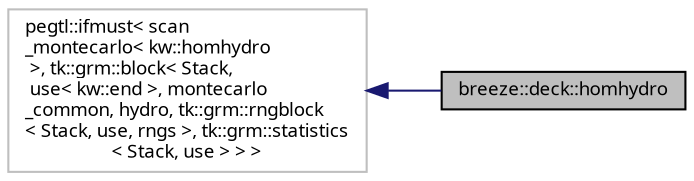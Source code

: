 digraph "breeze::deck::homhydro"
{
 // INTERACTIVE_SVG=YES
  bgcolor="transparent";
  edge [fontname="sans-serif",fontsize="9",labelfontname="sans-serif",labelfontsize="9"];
  node [fontname="sans-serif",fontsize="9",shape=record];
  rankdir="LR";
  Node1 [label="breeze::deck::homhydro",height=0.2,width=0.4,color="black", fillcolor="grey75", style="filled", fontcolor="black"];
  Node2 -> Node1 [dir="back",color="midnightblue",fontsize="9",style="solid",fontname="sans-serif"];
  Node2 [label="pegtl::ifmust\< scan\l_montecarlo\< kw::homhydro\l \>, tk::grm::block\< Stack,\l use\< kw::end \>, montecarlo\l_common, hydro, tk::grm::rngblock\l\< Stack, use, rngs \>, tk::grm::statistics\l\< Stack, use \> \> \>",height=0.2,width=0.4,color="grey75"];
}
